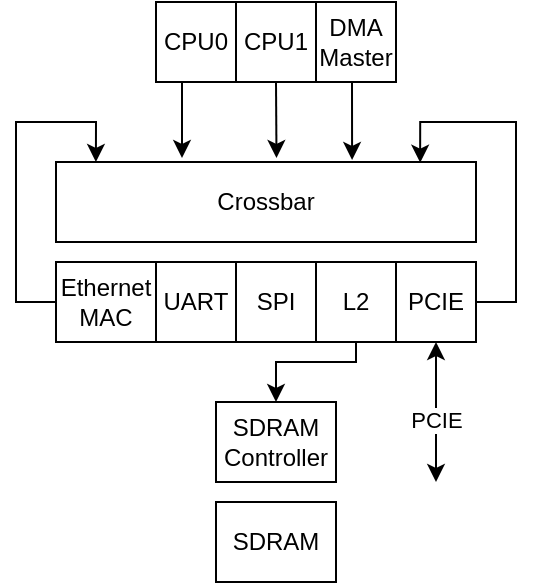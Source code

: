 <mxfile version="13.9.9" type="device"><diagram id="ebCOnBTTx3n0_X4CqBYT" name="Page-1"><mxGraphModel dx="1585" dy="461" grid="1" gridSize="10" guides="1" tooltips="1" connect="1" arrows="1" fold="1" page="1" pageScale="1" pageWidth="827" pageHeight="1169" math="0" shadow="0"><root><mxCell id="0"/><mxCell id="1" parent="0"/><mxCell id="LiYtf30Ok_6rRYYXdWQV-22" style="edgeStyle=orthogonalEdgeStyle;rounded=0;orthogonalLoop=1;jettySize=auto;html=1;exitX=0.5;exitY=1;exitDx=0;exitDy=0;entryX=0.3;entryY=-0.05;entryDx=0;entryDy=0;entryPerimeter=0;" edge="1" parent="1" source="LiYtf30Ok_6rRYYXdWQV-1" target="LiYtf30Ok_6rRYYXdWQV-3"><mxGeometry relative="1" as="geometry"/></mxCell><mxCell id="LiYtf30Ok_6rRYYXdWQV-1" value="CPU0" style="rounded=0;whiteSpace=wrap;html=1;" vertex="1" parent="1"><mxGeometry x="40" y="40" width="40" height="40" as="geometry"/></mxCell><mxCell id="LiYtf30Ok_6rRYYXdWQV-20" style="edgeStyle=orthogonalEdgeStyle;rounded=0;orthogonalLoop=1;jettySize=auto;html=1;exitX=0.5;exitY=1;exitDx=0;exitDy=0;entryX=0.705;entryY=-0.025;entryDx=0;entryDy=0;entryPerimeter=0;" edge="1" parent="1" source="LiYtf30Ok_6rRYYXdWQV-2" target="LiYtf30Ok_6rRYYXdWQV-3"><mxGeometry relative="1" as="geometry"/></mxCell><mxCell id="LiYtf30Ok_6rRYYXdWQV-2" value="DMA&lt;br&gt;Master" style="rounded=0;whiteSpace=wrap;html=1;" vertex="1" parent="1"><mxGeometry x="120" y="40" width="40" height="40" as="geometry"/></mxCell><mxCell id="LiYtf30Ok_6rRYYXdWQV-3" value="Crossbar" style="rounded=0;whiteSpace=wrap;html=1;" vertex="1" parent="1"><mxGeometry x="-10" y="120" width="210" height="40" as="geometry"/></mxCell><mxCell id="LiYtf30Ok_6rRYYXdWQV-5" value="UART" style="rounded=0;whiteSpace=wrap;html=1;" vertex="1" parent="1"><mxGeometry x="40" y="170" width="40" height="40" as="geometry"/></mxCell><mxCell id="LiYtf30Ok_6rRYYXdWQV-6" value="SPI" style="rounded=0;whiteSpace=wrap;html=1;" vertex="1" parent="1"><mxGeometry x="80" y="170" width="40" height="40" as="geometry"/></mxCell><mxCell id="LiYtf30Ok_6rRYYXdWQV-24" style="edgeStyle=orthogonalEdgeStyle;rounded=0;orthogonalLoop=1;jettySize=auto;html=1;exitX=0.5;exitY=1;exitDx=0;exitDy=0;entryX=0.5;entryY=0;entryDx=0;entryDy=0;" edge="1" parent="1" source="LiYtf30Ok_6rRYYXdWQV-7" target="LiYtf30Ok_6rRYYXdWQV-11"><mxGeometry relative="1" as="geometry"><Array as="points"><mxPoint x="140" y="220"/><mxPoint x="100" y="220"/></Array></mxGeometry></mxCell><mxCell id="LiYtf30Ok_6rRYYXdWQV-7" value="L2" style="rounded=0;whiteSpace=wrap;html=1;" vertex="1" parent="1"><mxGeometry x="120" y="170" width="40" height="40" as="geometry"/></mxCell><mxCell id="LiYtf30Ok_6rRYYXdWQV-27" style="edgeStyle=orthogonalEdgeStyle;rounded=0;orthogonalLoop=1;jettySize=auto;html=1;exitX=0.5;exitY=1;exitDx=0;exitDy=0;entryX=0.525;entryY=-0.05;entryDx=0;entryDy=0;entryPerimeter=0;" edge="1" parent="1" source="LiYtf30Ok_6rRYYXdWQV-8" target="LiYtf30Ok_6rRYYXdWQV-3"><mxGeometry relative="1" as="geometry"/></mxCell><mxCell id="LiYtf30Ok_6rRYYXdWQV-8" value="CPU1" style="rounded=0;whiteSpace=wrap;html=1;" vertex="1" parent="1"><mxGeometry x="80" y="40" width="40" height="40" as="geometry"/></mxCell><mxCell id="LiYtf30Ok_6rRYYXdWQV-11" value="SDRAM&lt;br&gt;Controller" style="rounded=0;whiteSpace=wrap;html=1;" vertex="1" parent="1"><mxGeometry x="70" y="240" width="60" height="40" as="geometry"/></mxCell><mxCell id="LiYtf30Ok_6rRYYXdWQV-14" style="edgeStyle=orthogonalEdgeStyle;rounded=0;orthogonalLoop=1;jettySize=auto;html=1;exitX=1;exitY=0.5;exitDx=0;exitDy=0;entryX=0.867;entryY=0.008;entryDx=0;entryDy=0;entryPerimeter=0;" edge="1" parent="1" source="LiYtf30Ok_6rRYYXdWQV-13" target="LiYtf30Ok_6rRYYXdWQV-3"><mxGeometry relative="1" as="geometry"/></mxCell><mxCell id="LiYtf30Ok_6rRYYXdWQV-13" value="PCIE" style="rounded=0;whiteSpace=wrap;html=1;" vertex="1" parent="1"><mxGeometry x="160" y="170" width="40" height="40" as="geometry"/></mxCell><mxCell id="LiYtf30Ok_6rRYYXdWQV-26" style="edgeStyle=orthogonalEdgeStyle;rounded=0;orthogonalLoop=1;jettySize=auto;html=1;exitX=0;exitY=0.5;exitDx=0;exitDy=0;entryX=0.095;entryY=0;entryDx=0;entryDy=0;entryPerimeter=0;" edge="1" parent="1" source="LiYtf30Ok_6rRYYXdWQV-23" target="LiYtf30Ok_6rRYYXdWQV-3"><mxGeometry relative="1" as="geometry"/></mxCell><mxCell id="LiYtf30Ok_6rRYYXdWQV-23" value="Ethernet&lt;br&gt;MAC" style="rounded=0;whiteSpace=wrap;html=1;" vertex="1" parent="1"><mxGeometry x="-10" y="170" width="50" height="40" as="geometry"/></mxCell><mxCell id="LiYtf30Ok_6rRYYXdWQV-28" value="" style="endArrow=classic;startArrow=classic;html=1;entryX=0.5;entryY=1;entryDx=0;entryDy=0;" edge="1" parent="1" target="LiYtf30Ok_6rRYYXdWQV-13"><mxGeometry width="50" height="50" relative="1" as="geometry"><mxPoint x="180" y="280" as="sourcePoint"/><mxPoint x="340" y="230" as="targetPoint"/></mxGeometry></mxCell><mxCell id="LiYtf30Ok_6rRYYXdWQV-29" value="PCIE" style="edgeLabel;html=1;align=center;verticalAlign=middle;resizable=0;points=[];" vertex="1" connectable="0" parent="LiYtf30Ok_6rRYYXdWQV-28"><mxGeometry x="-0.12" relative="1" as="geometry"><mxPoint as="offset"/></mxGeometry></mxCell><mxCell id="LiYtf30Ok_6rRYYXdWQV-30" value="SDRAM" style="rounded=0;whiteSpace=wrap;html=1;" vertex="1" parent="1"><mxGeometry x="70" y="290" width="60" height="40" as="geometry"/></mxCell></root></mxGraphModel></diagram></mxfile>
